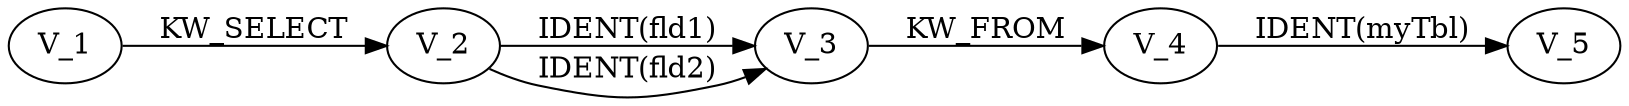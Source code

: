 digraph states
{
    d2tgraphstyle="scale=0.6"
    rankdir="LR"
    1[label="V_1",texlbl="$V_1$"]
    2[label="V_2",texlbl="$V_2$"]
    3[label="V_3",texlbl="$V_3$"]
    4[label="V_4",texlbl="$V_4$"]
    5[label="V_5",texlbl="$V_5$"]
    1 -> 2[label="KW_SELECT",texlbl="KW\_SELECT"]
    2 -> 3[label="IDENT(fld1)",texlbl="IDENT(fld1)"]
    2 -> 3[label="IDENT(fld2)",texlbl="IDENT(fld2)"]
    3 -> 4[label="KW_FROM",texlbl="KW\_FROM"]
    4 -> 5[label="IDENT(myTbl)",texlbl="IDENT(myTbl)"]
}

